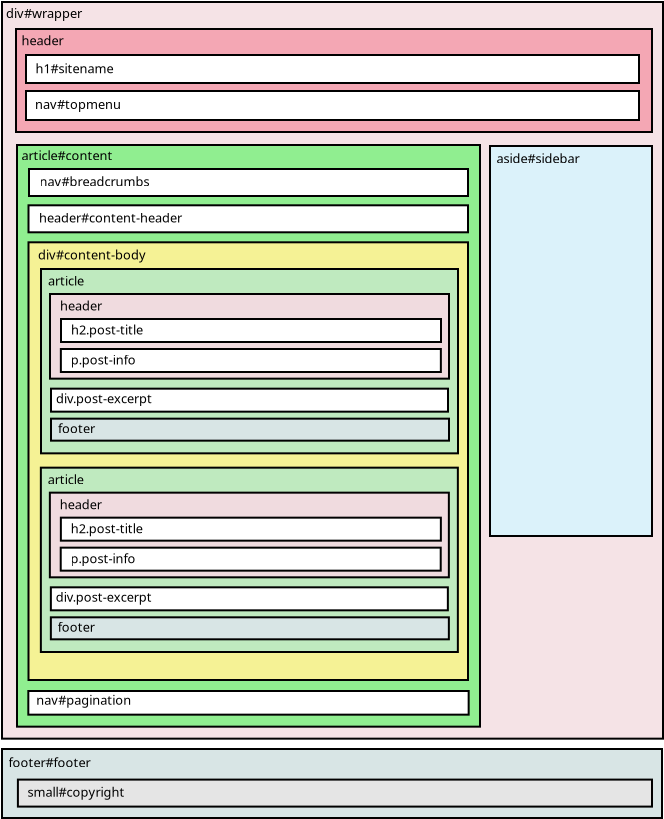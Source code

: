 <?xml version="1.0" encoding="UTF-8"?>
<dia:diagram xmlns:dia="http://www.lysator.liu.se/~alla/dia/">
  <dia:layer name="Background" visible="true" active="true">
    <dia:object type="Standard - Box" version="0" id="O0">
      <dia:attribute name="obj_pos">
        <dia:point val="7.367,-3.983"/>
      </dia:attribute>
      <dia:attribute name="obj_bb">
        <dia:rectangle val="7.317,-4.033;40.467,32.9"/>
      </dia:attribute>
      <dia:attribute name="elem_corner">
        <dia:point val="7.367,-3.983"/>
      </dia:attribute>
      <dia:attribute name="elem_width">
        <dia:real val="33.05"/>
      </dia:attribute>
      <dia:attribute name="elem_height">
        <dia:real val="36.833"/>
      </dia:attribute>
      <dia:attribute name="border_width">
        <dia:real val="0.1"/>
      </dia:attribute>
      <dia:attribute name="inner_color">
        <dia:color val="#f5e3e6"/>
      </dia:attribute>
      <dia:attribute name="show_background">
        <dia:boolean val="true"/>
      </dia:attribute>
    </dia:object>
    <dia:object type="Standard - Text" version="1" id="O1">
      <dia:attribute name="obj_pos">
        <dia:point val="7.567,-3.183"/>
      </dia:attribute>
      <dia:attribute name="obj_bb">
        <dia:rectangle val="7.567,-3.778;11.719,-3.031"/>
      </dia:attribute>
      <dia:attribute name="text">
        <dia:composite type="text">
          <dia:attribute name="string">
            <dia:string>#div#wrapper#</dia:string>
          </dia:attribute>
          <dia:attribute name="font">
            <dia:font family="sans" style="0" name="Helvetica"/>
          </dia:attribute>
          <dia:attribute name="height">
            <dia:real val="0.8"/>
          </dia:attribute>
          <dia:attribute name="pos">
            <dia:point val="7.567,-3.183"/>
          </dia:attribute>
          <dia:attribute name="color">
            <dia:color val="#000000"/>
          </dia:attribute>
          <dia:attribute name="alignment">
            <dia:enum val="0"/>
          </dia:attribute>
        </dia:composite>
      </dia:attribute>
      <dia:attribute name="valign">
        <dia:enum val="3"/>
      </dia:attribute>
    </dia:object>
    <dia:object type="Standard - Box" version="0" id="O2">
      <dia:attribute name="obj_pos">
        <dia:point val="8.067,-2.633"/>
      </dia:attribute>
      <dia:attribute name="obj_bb">
        <dia:rectangle val="8.017,-2.683;39.917,2.567"/>
      </dia:attribute>
      <dia:attribute name="elem_corner">
        <dia:point val="8.067,-2.633"/>
      </dia:attribute>
      <dia:attribute name="elem_width">
        <dia:real val="31.8"/>
      </dia:attribute>
      <dia:attribute name="elem_height">
        <dia:real val="5.15"/>
      </dia:attribute>
      <dia:attribute name="border_width">
        <dia:real val="0.1"/>
      </dia:attribute>
      <dia:attribute name="inner_color">
        <dia:color val="#f4a7b4"/>
      </dia:attribute>
      <dia:attribute name="show_background">
        <dia:boolean val="true"/>
      </dia:attribute>
    </dia:object>
    <dia:object type="Standard - Text" version="1" id="O3">
      <dia:attribute name="obj_pos">
        <dia:point val="8.342,-1.823"/>
      </dia:attribute>
      <dia:attribute name="obj_bb">
        <dia:rectangle val="8.342,-2.418;10.599,-1.671"/>
      </dia:attribute>
      <dia:attribute name="text">
        <dia:composite type="text">
          <dia:attribute name="string">
            <dia:string>#header#</dia:string>
          </dia:attribute>
          <dia:attribute name="font">
            <dia:font family="sans" style="0" name="Helvetica"/>
          </dia:attribute>
          <dia:attribute name="height">
            <dia:real val="0.8"/>
          </dia:attribute>
          <dia:attribute name="pos">
            <dia:point val="8.342,-1.823"/>
          </dia:attribute>
          <dia:attribute name="color">
            <dia:color val="#000000"/>
          </dia:attribute>
          <dia:attribute name="alignment">
            <dia:enum val="0"/>
          </dia:attribute>
        </dia:composite>
      </dia:attribute>
      <dia:attribute name="valign">
        <dia:enum val="3"/>
      </dia:attribute>
    </dia:object>
    <dia:object type="Standard - Box" version="0" id="O4">
      <dia:attribute name="obj_pos">
        <dia:point val="8.567,-1.333"/>
      </dia:attribute>
      <dia:attribute name="obj_bb">
        <dia:rectangle val="8.517,-1.383;39.267,0.117"/>
      </dia:attribute>
      <dia:attribute name="elem_corner">
        <dia:point val="8.567,-1.333"/>
      </dia:attribute>
      <dia:attribute name="elem_width">
        <dia:real val="30.65"/>
      </dia:attribute>
      <dia:attribute name="elem_height">
        <dia:real val="1.4"/>
      </dia:attribute>
      <dia:attribute name="show_background">
        <dia:boolean val="true"/>
      </dia:attribute>
    </dia:object>
    <dia:object type="Standard - Text" version="1" id="O5">
      <dia:attribute name="obj_pos">
        <dia:point val="9.042,-0.423"/>
      </dia:attribute>
      <dia:attribute name="obj_bb">
        <dia:rectangle val="9.042,-1.018;13.362,-0.271"/>
      </dia:attribute>
      <dia:attribute name="text">
        <dia:composite type="text">
          <dia:attribute name="string">
            <dia:string>#h1#sitename#</dia:string>
          </dia:attribute>
          <dia:attribute name="font">
            <dia:font family="sans" style="0" name="Helvetica"/>
          </dia:attribute>
          <dia:attribute name="height">
            <dia:real val="0.8"/>
          </dia:attribute>
          <dia:attribute name="pos">
            <dia:point val="9.042,-0.423"/>
          </dia:attribute>
          <dia:attribute name="color">
            <dia:color val="#000000"/>
          </dia:attribute>
          <dia:attribute name="alignment">
            <dia:enum val="0"/>
          </dia:attribute>
        </dia:composite>
      </dia:attribute>
      <dia:attribute name="valign">
        <dia:enum val="3"/>
      </dia:attribute>
    </dia:object>
    <dia:object type="Standard - Box" version="0" id="O6">
      <dia:attribute name="obj_pos">
        <dia:point val="8.567,0.467"/>
      </dia:attribute>
      <dia:attribute name="obj_bb">
        <dia:rectangle val="8.517,0.417;39.267,1.967"/>
      </dia:attribute>
      <dia:attribute name="elem_corner">
        <dia:point val="8.567,0.467"/>
      </dia:attribute>
      <dia:attribute name="elem_width">
        <dia:real val="30.65"/>
      </dia:attribute>
      <dia:attribute name="elem_height">
        <dia:real val="1.45"/>
      </dia:attribute>
      <dia:attribute name="show_background">
        <dia:boolean val="true"/>
      </dia:attribute>
    </dia:object>
    <dia:object type="Standard - Text" version="1" id="O7">
      <dia:attribute name="obj_pos">
        <dia:point val="9.017,1.367"/>
      </dia:attribute>
      <dia:attribute name="obj_bb">
        <dia:rectangle val="9.017,0.772;13.609,1.519"/>
      </dia:attribute>
      <dia:attribute name="text">
        <dia:composite type="text">
          <dia:attribute name="string">
            <dia:string>#nav#topmenu#</dia:string>
          </dia:attribute>
          <dia:attribute name="font">
            <dia:font family="sans" style="0" name="Helvetica"/>
          </dia:attribute>
          <dia:attribute name="height">
            <dia:real val="0.8"/>
          </dia:attribute>
          <dia:attribute name="pos">
            <dia:point val="9.017,1.367"/>
          </dia:attribute>
          <dia:attribute name="color">
            <dia:color val="#000000"/>
          </dia:attribute>
          <dia:attribute name="alignment">
            <dia:enum val="0"/>
          </dia:attribute>
        </dia:composite>
      </dia:attribute>
      <dia:attribute name="valign">
        <dia:enum val="3"/>
      </dia:attribute>
    </dia:object>
    <dia:object type="Standard - Box" version="0" id="O8">
      <dia:attribute name="obj_pos">
        <dia:point val="8.117,3.167"/>
      </dia:attribute>
      <dia:attribute name="obj_bb">
        <dia:rectangle val="8.067,3.117;31.317,32.3"/>
      </dia:attribute>
      <dia:attribute name="elem_corner">
        <dia:point val="8.117,3.167"/>
      </dia:attribute>
      <dia:attribute name="elem_width">
        <dia:real val="23.15"/>
      </dia:attribute>
      <dia:attribute name="elem_height">
        <dia:real val="29.083"/>
      </dia:attribute>
      <dia:attribute name="border_width">
        <dia:real val="0.1"/>
      </dia:attribute>
      <dia:attribute name="inner_color">
        <dia:color val="#90ee90"/>
      </dia:attribute>
      <dia:attribute name="show_background">
        <dia:boolean val="true"/>
      </dia:attribute>
    </dia:object>
    <dia:object type="Standard - Text" version="1" id="O9">
      <dia:attribute name="obj_pos">
        <dia:point val="8.342,3.927"/>
      </dia:attribute>
      <dia:attribute name="obj_bb">
        <dia:rectangle val="8.342,3.332;13.337,4.079"/>
      </dia:attribute>
      <dia:attribute name="text">
        <dia:composite type="text">
          <dia:attribute name="string">
            <dia:string>#article#content#</dia:string>
          </dia:attribute>
          <dia:attribute name="font">
            <dia:font family="sans" style="0" name="Helvetica"/>
          </dia:attribute>
          <dia:attribute name="height">
            <dia:real val="0.8"/>
          </dia:attribute>
          <dia:attribute name="pos">
            <dia:point val="8.342,3.927"/>
          </dia:attribute>
          <dia:attribute name="color">
            <dia:color val="#000000"/>
          </dia:attribute>
          <dia:attribute name="alignment">
            <dia:enum val="0"/>
          </dia:attribute>
        </dia:composite>
      </dia:attribute>
      <dia:attribute name="valign">
        <dia:enum val="3"/>
      </dia:attribute>
    </dia:object>
    <dia:object type="Standard - Box" version="0" id="O10">
      <dia:attribute name="obj_pos">
        <dia:point val="8.717,4.367"/>
      </dia:attribute>
      <dia:attribute name="obj_bb">
        <dia:rectangle val="8.667,4.317;30.717,5.767"/>
      </dia:attribute>
      <dia:attribute name="elem_corner">
        <dia:point val="8.717,4.367"/>
      </dia:attribute>
      <dia:attribute name="elem_width">
        <dia:real val="21.95"/>
      </dia:attribute>
      <dia:attribute name="elem_height">
        <dia:real val="1.35"/>
      </dia:attribute>
      <dia:attribute name="show_background">
        <dia:boolean val="true"/>
      </dia:attribute>
    </dia:object>
    <dia:object type="Standard - Text" version="1" id="O11">
      <dia:attribute name="obj_pos">
        <dia:point val="9.242,5.227"/>
      </dia:attribute>
      <dia:attribute name="obj_bb">
        <dia:rectangle val="9.242,4.632;15.189,5.379"/>
      </dia:attribute>
      <dia:attribute name="text">
        <dia:composite type="text">
          <dia:attribute name="string">
            <dia:string>#nav#breadcrumbs#</dia:string>
          </dia:attribute>
          <dia:attribute name="font">
            <dia:font family="sans" style="0" name="Helvetica"/>
          </dia:attribute>
          <dia:attribute name="height">
            <dia:real val="0.8"/>
          </dia:attribute>
          <dia:attribute name="pos">
            <dia:point val="9.242,5.227"/>
          </dia:attribute>
          <dia:attribute name="color">
            <dia:color val="#000000"/>
          </dia:attribute>
          <dia:attribute name="alignment">
            <dia:enum val="0"/>
          </dia:attribute>
        </dia:composite>
      </dia:attribute>
      <dia:attribute name="valign">
        <dia:enum val="3"/>
      </dia:attribute>
    </dia:object>
    <dia:object type="Standard - Box" version="0" id="O12">
      <dia:attribute name="obj_pos">
        <dia:point val="8.692,6.182"/>
      </dia:attribute>
      <dia:attribute name="obj_bb">
        <dia:rectangle val="8.642,6.132;30.717,7.582"/>
      </dia:attribute>
      <dia:attribute name="elem_corner">
        <dia:point val="8.692,6.182"/>
      </dia:attribute>
      <dia:attribute name="elem_width">
        <dia:real val="21.975"/>
      </dia:attribute>
      <dia:attribute name="elem_height">
        <dia:real val="1.35"/>
      </dia:attribute>
      <dia:attribute name="show_background">
        <dia:boolean val="true"/>
      </dia:attribute>
    </dia:object>
    <dia:object type="Standard - Text" version="1" id="O13">
      <dia:attribute name="obj_pos">
        <dia:point val="9.217,7.042"/>
      </dia:attribute>
      <dia:attribute name="obj_bb">
        <dia:rectangle val="9.217,6.447;16.949,7.194"/>
      </dia:attribute>
      <dia:attribute name="text">
        <dia:composite type="text">
          <dia:attribute name="string">
            <dia:string>#header#content-header#</dia:string>
          </dia:attribute>
          <dia:attribute name="font">
            <dia:font family="sans" style="0" name="Helvetica"/>
          </dia:attribute>
          <dia:attribute name="height">
            <dia:real val="0.8"/>
          </dia:attribute>
          <dia:attribute name="pos">
            <dia:point val="9.217,7.042"/>
          </dia:attribute>
          <dia:attribute name="color">
            <dia:color val="#000000"/>
          </dia:attribute>
          <dia:attribute name="alignment">
            <dia:enum val="0"/>
          </dia:attribute>
        </dia:composite>
      </dia:attribute>
      <dia:attribute name="valign">
        <dia:enum val="3"/>
      </dia:attribute>
    </dia:object>
    <dia:object type="Standard - Box" version="0" id="O14">
      <dia:attribute name="obj_pos">
        <dia:point val="8.692,8.032"/>
      </dia:attribute>
      <dia:attribute name="obj_bb">
        <dia:rectangle val="8.642,7.982;30.717,29.967"/>
      </dia:attribute>
      <dia:attribute name="elem_corner">
        <dia:point val="8.692,8.032"/>
      </dia:attribute>
      <dia:attribute name="elem_width">
        <dia:real val="21.975"/>
      </dia:attribute>
      <dia:attribute name="elem_height">
        <dia:real val="21.885"/>
      </dia:attribute>
      <dia:attribute name="border_width">
        <dia:real val="0.1"/>
      </dia:attribute>
      <dia:attribute name="inner_color">
        <dia:color val="#f5f295"/>
      </dia:attribute>
      <dia:attribute name="show_background">
        <dia:boolean val="true"/>
      </dia:attribute>
    </dia:object>
    <dia:object type="Standard - Text" version="1" id="O15">
      <dia:attribute name="obj_pos">
        <dia:point val="9.167,8.892"/>
      </dia:attribute>
      <dia:attribute name="obj_bb">
        <dia:rectangle val="9.167,8.297;14.937,9.044"/>
      </dia:attribute>
      <dia:attribute name="text">
        <dia:composite type="text">
          <dia:attribute name="string">
            <dia:string>#div#content-body#</dia:string>
          </dia:attribute>
          <dia:attribute name="font">
            <dia:font family="sans" style="0" name="Helvetica"/>
          </dia:attribute>
          <dia:attribute name="height">
            <dia:real val="0.8"/>
          </dia:attribute>
          <dia:attribute name="pos">
            <dia:point val="9.167,8.892"/>
          </dia:attribute>
          <dia:attribute name="color">
            <dia:color val="#000000"/>
          </dia:attribute>
          <dia:attribute name="alignment">
            <dia:enum val="0"/>
          </dia:attribute>
        </dia:composite>
      </dia:attribute>
      <dia:attribute name="valign">
        <dia:enum val="3"/>
      </dia:attribute>
    </dia:object>
    <dia:object type="Standard - Box" version="0" id="O16">
      <dia:attribute name="obj_pos">
        <dia:point val="31.767,3.217"/>
      </dia:attribute>
      <dia:attribute name="obj_bb">
        <dia:rectangle val="31.717,3.167;39.917,22.767"/>
      </dia:attribute>
      <dia:attribute name="elem_corner">
        <dia:point val="31.767,3.217"/>
      </dia:attribute>
      <dia:attribute name="elem_width">
        <dia:real val="8.1"/>
      </dia:attribute>
      <dia:attribute name="elem_height">
        <dia:real val="19.5"/>
      </dia:attribute>
      <dia:attribute name="border_width">
        <dia:real val="0.1"/>
      </dia:attribute>
      <dia:attribute name="inner_color">
        <dia:color val="#dbf2fa"/>
      </dia:attribute>
      <dia:attribute name="show_background">
        <dia:boolean val="true"/>
      </dia:attribute>
    </dia:object>
    <dia:object type="Standard - Text" version="1" id="O17">
      <dia:attribute name="obj_pos">
        <dia:point val="32.092,4.077"/>
      </dia:attribute>
      <dia:attribute name="obj_bb">
        <dia:rectangle val="32.092,3.482;36.709,4.229"/>
      </dia:attribute>
      <dia:attribute name="text">
        <dia:composite type="text">
          <dia:attribute name="string">
            <dia:string>#aside#sidebar#</dia:string>
          </dia:attribute>
          <dia:attribute name="font">
            <dia:font family="sans" style="0" name="Helvetica"/>
          </dia:attribute>
          <dia:attribute name="height">
            <dia:real val="0.8"/>
          </dia:attribute>
          <dia:attribute name="pos">
            <dia:point val="32.092,4.077"/>
          </dia:attribute>
          <dia:attribute name="color">
            <dia:color val="#000000"/>
          </dia:attribute>
          <dia:attribute name="alignment">
            <dia:enum val="0"/>
          </dia:attribute>
        </dia:composite>
      </dia:attribute>
      <dia:attribute name="valign">
        <dia:enum val="3"/>
      </dia:attribute>
    </dia:object>
    <dia:object type="Standard - Box" version="0" id="O18">
      <dia:attribute name="obj_pos">
        <dia:point val="7.367,33.367"/>
      </dia:attribute>
      <dia:attribute name="obj_bb">
        <dia:rectangle val="7.317,33.317;40.417,36.867"/>
      </dia:attribute>
      <dia:attribute name="elem_corner">
        <dia:point val="7.367,33.367"/>
      </dia:attribute>
      <dia:attribute name="elem_width">
        <dia:real val="33"/>
      </dia:attribute>
      <dia:attribute name="elem_height">
        <dia:real val="3.45"/>
      </dia:attribute>
      <dia:attribute name="border_width">
        <dia:real val="0.1"/>
      </dia:attribute>
      <dia:attribute name="inner_color">
        <dia:color val="#d8e5e5"/>
      </dia:attribute>
      <dia:attribute name="show_background">
        <dia:boolean val="true"/>
      </dia:attribute>
    </dia:object>
    <dia:object type="Standard - Text" version="1" id="O19">
      <dia:attribute name="obj_pos">
        <dia:point val="7.692,34.277"/>
      </dia:attribute>
      <dia:attribute name="obj_bb">
        <dia:rectangle val="7.692,33.682;12.064,34.429"/>
      </dia:attribute>
      <dia:attribute name="text">
        <dia:composite type="text">
          <dia:attribute name="string">
            <dia:string>#footer#footer#</dia:string>
          </dia:attribute>
          <dia:attribute name="font">
            <dia:font family="sans" style="0" name="Helvetica"/>
          </dia:attribute>
          <dia:attribute name="height">
            <dia:real val="0.8"/>
          </dia:attribute>
          <dia:attribute name="pos">
            <dia:point val="7.692,34.277"/>
          </dia:attribute>
          <dia:attribute name="color">
            <dia:color val="#000000"/>
          </dia:attribute>
          <dia:attribute name="alignment">
            <dia:enum val="0"/>
          </dia:attribute>
        </dia:composite>
      </dia:attribute>
      <dia:attribute name="valign">
        <dia:enum val="3"/>
      </dia:attribute>
    </dia:object>
    <dia:object type="Standard - Box" version="0" id="O20">
      <dia:attribute name="obj_pos">
        <dia:point val="8.162,34.897"/>
      </dia:attribute>
      <dia:attribute name="obj_bb">
        <dia:rectangle val="8.112,34.847;39.917,36.297"/>
      </dia:attribute>
      <dia:attribute name="elem_corner">
        <dia:point val="8.162,34.897"/>
      </dia:attribute>
      <dia:attribute name="elem_width">
        <dia:real val="31.705"/>
      </dia:attribute>
      <dia:attribute name="elem_height">
        <dia:real val="1.35"/>
      </dia:attribute>
      <dia:attribute name="border_width">
        <dia:real val="0.1"/>
      </dia:attribute>
      <dia:attribute name="inner_color">
        <dia:color val="#e5e5e5"/>
      </dia:attribute>
      <dia:attribute name="show_background">
        <dia:boolean val="true"/>
      </dia:attribute>
    </dia:object>
    <dia:object type="Standard - Text" version="1" id="O21">
      <dia:attribute name="obj_pos">
        <dia:point val="8.637,35.757"/>
      </dia:attribute>
      <dia:attribute name="obj_bb">
        <dia:rectangle val="8.637,35.162;13.912,35.909"/>
      </dia:attribute>
      <dia:attribute name="text">
        <dia:composite type="text">
          <dia:attribute name="string">
            <dia:string>#small#copyright#</dia:string>
          </dia:attribute>
          <dia:attribute name="font">
            <dia:font family="sans" style="0" name="Helvetica"/>
          </dia:attribute>
          <dia:attribute name="height">
            <dia:real val="0.8"/>
          </dia:attribute>
          <dia:attribute name="pos">
            <dia:point val="8.637,35.757"/>
          </dia:attribute>
          <dia:attribute name="color">
            <dia:color val="#000000"/>
          </dia:attribute>
          <dia:attribute name="alignment">
            <dia:enum val="0"/>
          </dia:attribute>
        </dia:composite>
      </dia:attribute>
      <dia:attribute name="valign">
        <dia:enum val="3"/>
      </dia:attribute>
    </dia:object>
    <dia:object type="Standard - Box" version="0" id="O22">
      <dia:attribute name="obj_pos">
        <dia:point val="9.317,9.367"/>
      </dia:attribute>
      <dia:attribute name="obj_bb">
        <dia:rectangle val="9.267,9.317;30.217,18.633"/>
      </dia:attribute>
      <dia:attribute name="elem_corner">
        <dia:point val="9.317,9.367"/>
      </dia:attribute>
      <dia:attribute name="elem_width">
        <dia:real val="20.85"/>
      </dia:attribute>
      <dia:attribute name="elem_height">
        <dia:real val="9.217"/>
      </dia:attribute>
      <dia:attribute name="border_width">
        <dia:real val="0.1"/>
      </dia:attribute>
      <dia:attribute name="inner_color">
        <dia:color val="#bfeabf"/>
      </dia:attribute>
      <dia:attribute name="show_background">
        <dia:boolean val="true"/>
      </dia:attribute>
    </dia:object>
    <dia:object type="Standard - Text" version="1" id="O23">
      <dia:attribute name="obj_pos">
        <dia:point val="9.662,10.192"/>
      </dia:attribute>
      <dia:attribute name="obj_bb">
        <dia:rectangle val="9.662,9.597;11.669,10.344"/>
      </dia:attribute>
      <dia:attribute name="text">
        <dia:composite type="text">
          <dia:attribute name="string">
            <dia:string>#article#</dia:string>
          </dia:attribute>
          <dia:attribute name="font">
            <dia:font family="sans" style="0" name="Helvetica"/>
          </dia:attribute>
          <dia:attribute name="height">
            <dia:real val="0.8"/>
          </dia:attribute>
          <dia:attribute name="pos">
            <dia:point val="9.662,10.192"/>
          </dia:attribute>
          <dia:attribute name="color">
            <dia:color val="#000000"/>
          </dia:attribute>
          <dia:attribute name="alignment">
            <dia:enum val="0"/>
          </dia:attribute>
        </dia:composite>
      </dia:attribute>
      <dia:attribute name="valign">
        <dia:enum val="3"/>
      </dia:attribute>
    </dia:object>
    <dia:object type="Standard - Box" version="0" id="O24">
      <dia:attribute name="obj_pos">
        <dia:point val="9.767,10.617"/>
      </dia:attribute>
      <dia:attribute name="obj_bb">
        <dia:rectangle val="9.717,10.567;29.767,14.9"/>
      </dia:attribute>
      <dia:attribute name="elem_corner">
        <dia:point val="9.767,10.617"/>
      </dia:attribute>
      <dia:attribute name="elem_width">
        <dia:real val="19.95"/>
      </dia:attribute>
      <dia:attribute name="elem_height">
        <dia:real val="4.233"/>
      </dia:attribute>
      <dia:attribute name="border_width">
        <dia:real val="0.1"/>
      </dia:attribute>
      <dia:attribute name="inner_color">
        <dia:color val="#f0dbdf"/>
      </dia:attribute>
      <dia:attribute name="show_background">
        <dia:boolean val="true"/>
      </dia:attribute>
    </dia:object>
    <dia:object type="Standard - Text" version="1" id="O25">
      <dia:attribute name="obj_pos">
        <dia:point val="10.262,11.442"/>
      </dia:attribute>
      <dia:attribute name="obj_bb">
        <dia:rectangle val="10.262,10.847;12.519,11.594"/>
      </dia:attribute>
      <dia:attribute name="text">
        <dia:composite type="text">
          <dia:attribute name="string">
            <dia:string>#header#</dia:string>
          </dia:attribute>
          <dia:attribute name="font">
            <dia:font family="sans" style="0" name="Helvetica"/>
          </dia:attribute>
          <dia:attribute name="height">
            <dia:real val="0.8"/>
          </dia:attribute>
          <dia:attribute name="pos">
            <dia:point val="10.262,11.442"/>
          </dia:attribute>
          <dia:attribute name="color">
            <dia:color val="#000000"/>
          </dia:attribute>
          <dia:attribute name="alignment">
            <dia:enum val="0"/>
          </dia:attribute>
        </dia:composite>
      </dia:attribute>
      <dia:attribute name="valign">
        <dia:enum val="3"/>
      </dia:attribute>
    </dia:object>
    <dia:object type="Standard - Box" version="0" id="O26">
      <dia:attribute name="obj_pos">
        <dia:point val="10.317,11.867"/>
      </dia:attribute>
      <dia:attribute name="obj_bb">
        <dia:rectangle val="10.267,11.817;29.367,13.067"/>
      </dia:attribute>
      <dia:attribute name="elem_corner">
        <dia:point val="10.317,11.867"/>
      </dia:attribute>
      <dia:attribute name="elem_width">
        <dia:real val="19.0"/>
      </dia:attribute>
      <dia:attribute name="elem_height">
        <dia:real val="1.15"/>
      </dia:attribute>
      <dia:attribute name="show_background">
        <dia:boolean val="true"/>
      </dia:attribute>
    </dia:object>
    <dia:object type="Standard - Text" version="1" id="O27">
      <dia:attribute name="obj_pos">
        <dia:point val="10.812,12.642"/>
      </dia:attribute>
      <dia:attribute name="obj_bb">
        <dia:rectangle val="10.812,12.047;14.689,12.794"/>
      </dia:attribute>
      <dia:attribute name="text">
        <dia:composite type="text">
          <dia:attribute name="string">
            <dia:string>#h2.post-title#</dia:string>
          </dia:attribute>
          <dia:attribute name="font">
            <dia:font family="sans" style="0" name="Helvetica"/>
          </dia:attribute>
          <dia:attribute name="height">
            <dia:real val="0.8"/>
          </dia:attribute>
          <dia:attribute name="pos">
            <dia:point val="10.812,12.642"/>
          </dia:attribute>
          <dia:attribute name="color">
            <dia:color val="#000000"/>
          </dia:attribute>
          <dia:attribute name="alignment">
            <dia:enum val="0"/>
          </dia:attribute>
        </dia:composite>
      </dia:attribute>
      <dia:attribute name="valign">
        <dia:enum val="3"/>
      </dia:attribute>
    </dia:object>
    <dia:object type="Standard - Box" version="0" id="O28">
      <dia:attribute name="obj_pos">
        <dia:point val="9.817,15.35"/>
      </dia:attribute>
      <dia:attribute name="obj_bb">
        <dia:rectangle val="9.767,15.3;29.717,16.55"/>
      </dia:attribute>
      <dia:attribute name="elem_corner">
        <dia:point val="9.817,15.35"/>
      </dia:attribute>
      <dia:attribute name="elem_width">
        <dia:real val="19.85"/>
      </dia:attribute>
      <dia:attribute name="elem_height">
        <dia:real val="1.15"/>
      </dia:attribute>
      <dia:attribute name="show_background">
        <dia:boolean val="true"/>
      </dia:attribute>
    </dia:object>
    <dia:object type="Standard - Text" version="1" id="O29">
      <dia:attribute name="obj_pos">
        <dia:point val="10.062,16.075"/>
      </dia:attribute>
      <dia:attribute name="obj_bb">
        <dia:rectangle val="10.062,15.48;15.214,16.227"/>
      </dia:attribute>
      <dia:attribute name="text">
        <dia:composite type="text">
          <dia:attribute name="string">
            <dia:string>#div.post-excerpt#</dia:string>
          </dia:attribute>
          <dia:attribute name="font">
            <dia:font family="sans" style="0" name="Helvetica"/>
          </dia:attribute>
          <dia:attribute name="height">
            <dia:real val="0.8"/>
          </dia:attribute>
          <dia:attribute name="pos">
            <dia:point val="10.062,16.075"/>
          </dia:attribute>
          <dia:attribute name="color">
            <dia:color val="#000000"/>
          </dia:attribute>
          <dia:attribute name="alignment">
            <dia:enum val="0"/>
          </dia:attribute>
        </dia:composite>
      </dia:attribute>
      <dia:attribute name="valign">
        <dia:enum val="3"/>
      </dia:attribute>
    </dia:object>
    <dia:object type="Standard - Box" version="0" id="O30">
      <dia:attribute name="obj_pos">
        <dia:point val="9.817,16.85"/>
      </dia:attribute>
      <dia:attribute name="obj_bb">
        <dia:rectangle val="9.767,16.8;29.767,18"/>
      </dia:attribute>
      <dia:attribute name="elem_corner">
        <dia:point val="9.817,16.85"/>
      </dia:attribute>
      <dia:attribute name="elem_width">
        <dia:real val="19.9"/>
      </dia:attribute>
      <dia:attribute name="elem_height">
        <dia:real val="1.1"/>
      </dia:attribute>
      <dia:attribute name="border_width">
        <dia:real val="0.1"/>
      </dia:attribute>
      <dia:attribute name="inner_color">
        <dia:color val="#d8e5e5"/>
      </dia:attribute>
      <dia:attribute name="show_background">
        <dia:boolean val="true"/>
      </dia:attribute>
    </dia:object>
    <dia:object type="Standard - Text" version="1" id="O31">
      <dia:attribute name="obj_pos">
        <dia:point val="10.162,17.575"/>
      </dia:attribute>
      <dia:attribute name="obj_bb">
        <dia:rectangle val="10.162,16.98;12.079,17.727"/>
      </dia:attribute>
      <dia:attribute name="text">
        <dia:composite type="text">
          <dia:attribute name="string">
            <dia:string>#footer#</dia:string>
          </dia:attribute>
          <dia:attribute name="font">
            <dia:font family="sans" style="0" name="Helvetica"/>
          </dia:attribute>
          <dia:attribute name="height">
            <dia:real val="0.8"/>
          </dia:attribute>
          <dia:attribute name="pos">
            <dia:point val="10.162,17.575"/>
          </dia:attribute>
          <dia:attribute name="color">
            <dia:color val="#000000"/>
          </dia:attribute>
          <dia:attribute name="alignment">
            <dia:enum val="0"/>
          </dia:attribute>
        </dia:composite>
      </dia:attribute>
      <dia:attribute name="valign">
        <dia:enum val="3"/>
      </dia:attribute>
    </dia:object>
    <dia:object type="Standard - Box" version="0" id="O32">
      <dia:attribute name="obj_pos">
        <dia:point val="8.683,30.467"/>
      </dia:attribute>
      <dia:attribute name="obj_bb">
        <dia:rectangle val="8.633,30.417;30.75,31.7"/>
      </dia:attribute>
      <dia:attribute name="elem_corner">
        <dia:point val="8.683,30.467"/>
      </dia:attribute>
      <dia:attribute name="elem_width">
        <dia:real val="22.017"/>
      </dia:attribute>
      <dia:attribute name="elem_height">
        <dia:real val="1.183"/>
      </dia:attribute>
      <dia:attribute name="show_background">
        <dia:boolean val="true"/>
      </dia:attribute>
    </dia:object>
    <dia:object type="Standard - Text" version="1" id="O33">
      <dia:attribute name="obj_pos">
        <dia:point val="9.078,31.158"/>
      </dia:attribute>
      <dia:attribute name="obj_bb">
        <dia:rectangle val="9.078,30.563;14.201,31.311"/>
      </dia:attribute>
      <dia:attribute name="text">
        <dia:composite type="text">
          <dia:attribute name="string">
            <dia:string>#nav#pagination#</dia:string>
          </dia:attribute>
          <dia:attribute name="font">
            <dia:font family="sans" style="0" name="Helvetica"/>
          </dia:attribute>
          <dia:attribute name="height">
            <dia:real val="0.8"/>
          </dia:attribute>
          <dia:attribute name="pos">
            <dia:point val="9.078,31.158"/>
          </dia:attribute>
          <dia:attribute name="color">
            <dia:color val="#000000"/>
          </dia:attribute>
          <dia:attribute name="alignment">
            <dia:enum val="0"/>
          </dia:attribute>
        </dia:composite>
      </dia:attribute>
      <dia:attribute name="valign">
        <dia:enum val="3"/>
      </dia:attribute>
    </dia:object>
    <dia:object type="Standard - Box" version="0" id="O34">
      <dia:attribute name="obj_pos">
        <dia:point val="10.31,13.367"/>
      </dia:attribute>
      <dia:attribute name="obj_bb">
        <dia:rectangle val="10.26,13.317;29.36,14.567"/>
      </dia:attribute>
      <dia:attribute name="elem_corner">
        <dia:point val="10.31,13.367"/>
      </dia:attribute>
      <dia:attribute name="elem_width">
        <dia:real val="19.0"/>
      </dia:attribute>
      <dia:attribute name="elem_height">
        <dia:real val="1.15"/>
      </dia:attribute>
      <dia:attribute name="show_background">
        <dia:boolean val="true"/>
      </dia:attribute>
    </dia:object>
    <dia:object type="Standard - Text" version="1" id="O35">
      <dia:attribute name="obj_pos">
        <dia:point val="10.805,14.142"/>
      </dia:attribute>
      <dia:attribute name="obj_bb">
        <dia:rectangle val="10.805,13.547;14.227,14.294"/>
      </dia:attribute>
      <dia:attribute name="text">
        <dia:composite type="text">
          <dia:attribute name="string">
            <dia:string>#p.post-info#</dia:string>
          </dia:attribute>
          <dia:attribute name="font">
            <dia:font family="sans" style="0" name="Helvetica"/>
          </dia:attribute>
          <dia:attribute name="height">
            <dia:real val="0.8"/>
          </dia:attribute>
          <dia:attribute name="pos">
            <dia:point val="10.805,14.142"/>
          </dia:attribute>
          <dia:attribute name="color">
            <dia:color val="#000000"/>
          </dia:attribute>
          <dia:attribute name="alignment">
            <dia:enum val="0"/>
          </dia:attribute>
        </dia:composite>
      </dia:attribute>
      <dia:attribute name="valign">
        <dia:enum val="3"/>
      </dia:attribute>
    </dia:object>
    <dia:object type="Standard - Box" version="0" id="O36">
      <dia:attribute name="obj_pos">
        <dia:point val="9.31,19.3"/>
      </dia:attribute>
      <dia:attribute name="obj_bb">
        <dia:rectangle val="9.26,19.25;30.21,28.567"/>
      </dia:attribute>
      <dia:attribute name="elem_corner">
        <dia:point val="9.31,19.3"/>
      </dia:attribute>
      <dia:attribute name="elem_width">
        <dia:real val="20.85"/>
      </dia:attribute>
      <dia:attribute name="elem_height">
        <dia:real val="9.217"/>
      </dia:attribute>
      <dia:attribute name="border_width">
        <dia:real val="0.1"/>
      </dia:attribute>
      <dia:attribute name="inner_color">
        <dia:color val="#bfeabf"/>
      </dia:attribute>
      <dia:attribute name="show_background">
        <dia:boolean val="true"/>
      </dia:attribute>
    </dia:object>
    <dia:object type="Standard - Text" version="1" id="O37">
      <dia:attribute name="obj_pos">
        <dia:point val="9.655,20.125"/>
      </dia:attribute>
      <dia:attribute name="obj_bb">
        <dia:rectangle val="9.655,19.53;11.662,20.277"/>
      </dia:attribute>
      <dia:attribute name="text">
        <dia:composite type="text">
          <dia:attribute name="string">
            <dia:string>#article#</dia:string>
          </dia:attribute>
          <dia:attribute name="font">
            <dia:font family="sans" style="0" name="Helvetica"/>
          </dia:attribute>
          <dia:attribute name="height">
            <dia:real val="0.8"/>
          </dia:attribute>
          <dia:attribute name="pos">
            <dia:point val="9.655,20.125"/>
          </dia:attribute>
          <dia:attribute name="color">
            <dia:color val="#000000"/>
          </dia:attribute>
          <dia:attribute name="alignment">
            <dia:enum val="0"/>
          </dia:attribute>
        </dia:composite>
      </dia:attribute>
      <dia:attribute name="valign">
        <dia:enum val="3"/>
      </dia:attribute>
    </dia:object>
    <dia:object type="Standard - Box" version="0" id="O38">
      <dia:attribute name="obj_pos">
        <dia:point val="9.76,20.55"/>
      </dia:attribute>
      <dia:attribute name="obj_bb">
        <dia:rectangle val="9.71,20.5;29.76,24.833"/>
      </dia:attribute>
      <dia:attribute name="elem_corner">
        <dia:point val="9.76,20.55"/>
      </dia:attribute>
      <dia:attribute name="elem_width">
        <dia:real val="19.95"/>
      </dia:attribute>
      <dia:attribute name="elem_height">
        <dia:real val="4.233"/>
      </dia:attribute>
      <dia:attribute name="border_width">
        <dia:real val="0.1"/>
      </dia:attribute>
      <dia:attribute name="inner_color">
        <dia:color val="#f0dbdf"/>
      </dia:attribute>
      <dia:attribute name="show_background">
        <dia:boolean val="true"/>
      </dia:attribute>
    </dia:object>
    <dia:object type="Standard - Text" version="1" id="O39">
      <dia:attribute name="obj_pos">
        <dia:point val="10.255,21.375"/>
      </dia:attribute>
      <dia:attribute name="obj_bb">
        <dia:rectangle val="10.255,20.78;12.512,21.527"/>
      </dia:attribute>
      <dia:attribute name="text">
        <dia:composite type="text">
          <dia:attribute name="string">
            <dia:string>#header#</dia:string>
          </dia:attribute>
          <dia:attribute name="font">
            <dia:font family="sans" style="0" name="Helvetica"/>
          </dia:attribute>
          <dia:attribute name="height">
            <dia:real val="0.8"/>
          </dia:attribute>
          <dia:attribute name="pos">
            <dia:point val="10.255,21.375"/>
          </dia:attribute>
          <dia:attribute name="color">
            <dia:color val="#000000"/>
          </dia:attribute>
          <dia:attribute name="alignment">
            <dia:enum val="0"/>
          </dia:attribute>
        </dia:composite>
      </dia:attribute>
      <dia:attribute name="valign">
        <dia:enum val="3"/>
      </dia:attribute>
    </dia:object>
    <dia:object type="Standard - Box" version="0" id="O40">
      <dia:attribute name="obj_pos">
        <dia:point val="10.31,21.8"/>
      </dia:attribute>
      <dia:attribute name="obj_bb">
        <dia:rectangle val="10.26,21.75;29.36,23"/>
      </dia:attribute>
      <dia:attribute name="elem_corner">
        <dia:point val="10.31,21.8"/>
      </dia:attribute>
      <dia:attribute name="elem_width">
        <dia:real val="19.0"/>
      </dia:attribute>
      <dia:attribute name="elem_height">
        <dia:real val="1.15"/>
      </dia:attribute>
      <dia:attribute name="show_background">
        <dia:boolean val="true"/>
      </dia:attribute>
    </dia:object>
    <dia:object type="Standard - Text" version="1" id="O41">
      <dia:attribute name="obj_pos">
        <dia:point val="10.805,22.575"/>
      </dia:attribute>
      <dia:attribute name="obj_bb">
        <dia:rectangle val="10.805,21.98;14.682,22.727"/>
      </dia:attribute>
      <dia:attribute name="text">
        <dia:composite type="text">
          <dia:attribute name="string">
            <dia:string>#h2.post-title#</dia:string>
          </dia:attribute>
          <dia:attribute name="font">
            <dia:font family="sans" style="0" name="Helvetica"/>
          </dia:attribute>
          <dia:attribute name="height">
            <dia:real val="0.8"/>
          </dia:attribute>
          <dia:attribute name="pos">
            <dia:point val="10.805,22.575"/>
          </dia:attribute>
          <dia:attribute name="color">
            <dia:color val="#000000"/>
          </dia:attribute>
          <dia:attribute name="alignment">
            <dia:enum val="0"/>
          </dia:attribute>
        </dia:composite>
      </dia:attribute>
      <dia:attribute name="valign">
        <dia:enum val="3"/>
      </dia:attribute>
    </dia:object>
    <dia:object type="Standard - Box" version="0" id="O42">
      <dia:attribute name="obj_pos">
        <dia:point val="9.81,25.283"/>
      </dia:attribute>
      <dia:attribute name="obj_bb">
        <dia:rectangle val="9.76,25.233;29.71,26.483"/>
      </dia:attribute>
      <dia:attribute name="elem_corner">
        <dia:point val="9.81,25.283"/>
      </dia:attribute>
      <dia:attribute name="elem_width">
        <dia:real val="19.85"/>
      </dia:attribute>
      <dia:attribute name="elem_height">
        <dia:real val="1.15"/>
      </dia:attribute>
      <dia:attribute name="show_background">
        <dia:boolean val="true"/>
      </dia:attribute>
    </dia:object>
    <dia:object type="Standard - Text" version="1" id="O43">
      <dia:attribute name="obj_pos">
        <dia:point val="10.055,26.008"/>
      </dia:attribute>
      <dia:attribute name="obj_bb">
        <dia:rectangle val="10.055,25.413;15.207,26.161"/>
      </dia:attribute>
      <dia:attribute name="text">
        <dia:composite type="text">
          <dia:attribute name="string">
            <dia:string>#div.post-excerpt#</dia:string>
          </dia:attribute>
          <dia:attribute name="font">
            <dia:font family="sans" style="0" name="Helvetica"/>
          </dia:attribute>
          <dia:attribute name="height">
            <dia:real val="0.8"/>
          </dia:attribute>
          <dia:attribute name="pos">
            <dia:point val="10.055,26.008"/>
          </dia:attribute>
          <dia:attribute name="color">
            <dia:color val="#000000"/>
          </dia:attribute>
          <dia:attribute name="alignment">
            <dia:enum val="0"/>
          </dia:attribute>
        </dia:composite>
      </dia:attribute>
      <dia:attribute name="valign">
        <dia:enum val="3"/>
      </dia:attribute>
    </dia:object>
    <dia:object type="Standard - Box" version="0" id="O44">
      <dia:attribute name="obj_pos">
        <dia:point val="9.81,26.783"/>
      </dia:attribute>
      <dia:attribute name="obj_bb">
        <dia:rectangle val="9.76,26.733;29.76,27.933"/>
      </dia:attribute>
      <dia:attribute name="elem_corner">
        <dia:point val="9.81,26.783"/>
      </dia:attribute>
      <dia:attribute name="elem_width">
        <dia:real val="19.9"/>
      </dia:attribute>
      <dia:attribute name="elem_height">
        <dia:real val="1.1"/>
      </dia:attribute>
      <dia:attribute name="border_width">
        <dia:real val="0.1"/>
      </dia:attribute>
      <dia:attribute name="inner_color">
        <dia:color val="#d8e5e5"/>
      </dia:attribute>
      <dia:attribute name="show_background">
        <dia:boolean val="true"/>
      </dia:attribute>
    </dia:object>
    <dia:object type="Standard - Text" version="1" id="O45">
      <dia:attribute name="obj_pos">
        <dia:point val="10.155,27.508"/>
      </dia:attribute>
      <dia:attribute name="obj_bb">
        <dia:rectangle val="10.155,26.913;12.072,27.661"/>
      </dia:attribute>
      <dia:attribute name="text">
        <dia:composite type="text">
          <dia:attribute name="string">
            <dia:string>#footer#</dia:string>
          </dia:attribute>
          <dia:attribute name="font">
            <dia:font family="sans" style="0" name="Helvetica"/>
          </dia:attribute>
          <dia:attribute name="height">
            <dia:real val="0.8"/>
          </dia:attribute>
          <dia:attribute name="pos">
            <dia:point val="10.155,27.508"/>
          </dia:attribute>
          <dia:attribute name="color">
            <dia:color val="#000000"/>
          </dia:attribute>
          <dia:attribute name="alignment">
            <dia:enum val="0"/>
          </dia:attribute>
        </dia:composite>
      </dia:attribute>
      <dia:attribute name="valign">
        <dia:enum val="3"/>
      </dia:attribute>
    </dia:object>
    <dia:object type="Standard - Box" version="0" id="O46">
      <dia:attribute name="obj_pos">
        <dia:point val="10.303,23.3"/>
      </dia:attribute>
      <dia:attribute name="obj_bb">
        <dia:rectangle val="10.253,23.25;29.353,24.5"/>
      </dia:attribute>
      <dia:attribute name="elem_corner">
        <dia:point val="10.303,23.3"/>
      </dia:attribute>
      <dia:attribute name="elem_width">
        <dia:real val="19.0"/>
      </dia:attribute>
      <dia:attribute name="elem_height">
        <dia:real val="1.15"/>
      </dia:attribute>
      <dia:attribute name="show_background">
        <dia:boolean val="true"/>
      </dia:attribute>
    </dia:object>
    <dia:object type="Standard - Text" version="1" id="O47">
      <dia:attribute name="obj_pos">
        <dia:point val="10.798,24.075"/>
      </dia:attribute>
      <dia:attribute name="obj_bb">
        <dia:rectangle val="10.798,23.48;14.221,24.227"/>
      </dia:attribute>
      <dia:attribute name="text">
        <dia:composite type="text">
          <dia:attribute name="string">
            <dia:string>#p.post-info#</dia:string>
          </dia:attribute>
          <dia:attribute name="font">
            <dia:font family="sans" style="0" name="Helvetica"/>
          </dia:attribute>
          <dia:attribute name="height">
            <dia:real val="0.8"/>
          </dia:attribute>
          <dia:attribute name="pos">
            <dia:point val="10.798,24.075"/>
          </dia:attribute>
          <dia:attribute name="color">
            <dia:color val="#000000"/>
          </dia:attribute>
          <dia:attribute name="alignment">
            <dia:enum val="0"/>
          </dia:attribute>
        </dia:composite>
      </dia:attribute>
      <dia:attribute name="valign">
        <dia:enum val="3"/>
      </dia:attribute>
    </dia:object>
  </dia:layer>
</dia:diagram>
